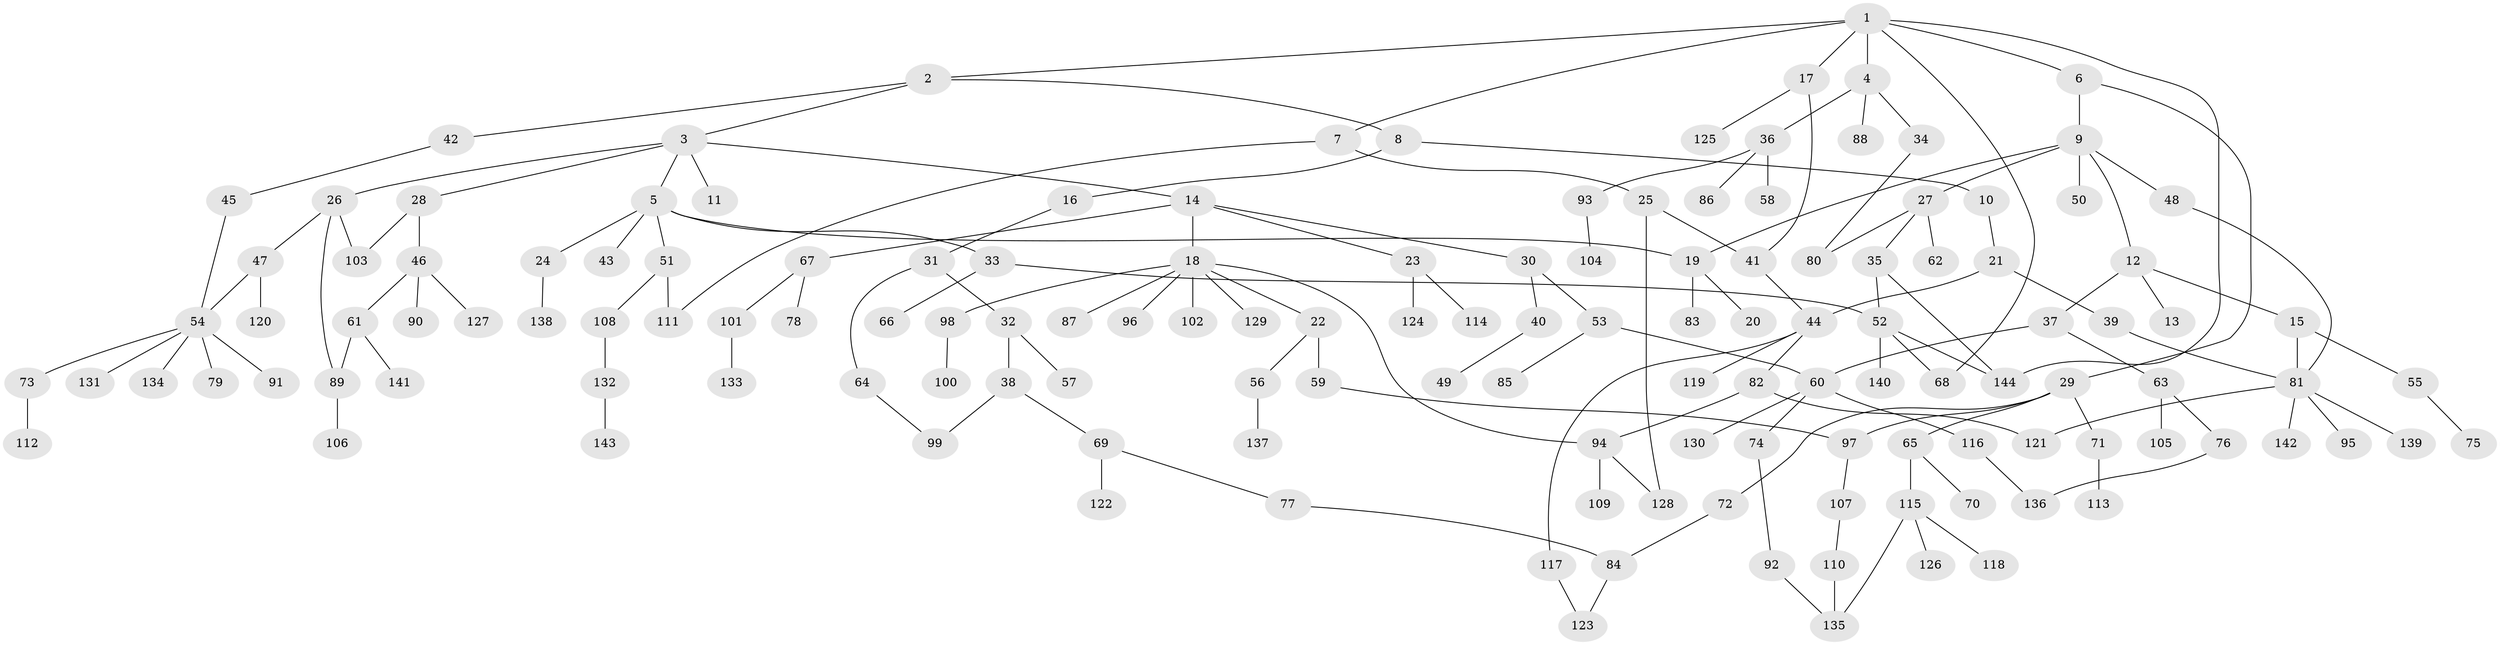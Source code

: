 // coarse degree distribution, {6: 0.027777777777777776, 4: 0.06944444444444445, 3: 0.2777777777777778, 5: 0.05555555555555555, 7: 0.027777777777777776, 2: 0.2638888888888889, 1: 0.2777777777777778}
// Generated by graph-tools (version 1.1) at 2025/48/03/04/25 22:48:53]
// undirected, 144 vertices, 168 edges
graph export_dot {
  node [color=gray90,style=filled];
  1;
  2;
  3;
  4;
  5;
  6;
  7;
  8;
  9;
  10;
  11;
  12;
  13;
  14;
  15;
  16;
  17;
  18;
  19;
  20;
  21;
  22;
  23;
  24;
  25;
  26;
  27;
  28;
  29;
  30;
  31;
  32;
  33;
  34;
  35;
  36;
  37;
  38;
  39;
  40;
  41;
  42;
  43;
  44;
  45;
  46;
  47;
  48;
  49;
  50;
  51;
  52;
  53;
  54;
  55;
  56;
  57;
  58;
  59;
  60;
  61;
  62;
  63;
  64;
  65;
  66;
  67;
  68;
  69;
  70;
  71;
  72;
  73;
  74;
  75;
  76;
  77;
  78;
  79;
  80;
  81;
  82;
  83;
  84;
  85;
  86;
  87;
  88;
  89;
  90;
  91;
  92;
  93;
  94;
  95;
  96;
  97;
  98;
  99;
  100;
  101;
  102;
  103;
  104;
  105;
  106;
  107;
  108;
  109;
  110;
  111;
  112;
  113;
  114;
  115;
  116;
  117;
  118;
  119;
  120;
  121;
  122;
  123;
  124;
  125;
  126;
  127;
  128;
  129;
  130;
  131;
  132;
  133;
  134;
  135;
  136;
  137;
  138;
  139;
  140;
  141;
  142;
  143;
  144;
  1 -- 2;
  1 -- 4;
  1 -- 6;
  1 -- 7;
  1 -- 17;
  1 -- 68;
  1 -- 144;
  2 -- 3;
  2 -- 8;
  2 -- 42;
  3 -- 5;
  3 -- 11;
  3 -- 14;
  3 -- 26;
  3 -- 28;
  4 -- 34;
  4 -- 36;
  4 -- 88;
  5 -- 19;
  5 -- 24;
  5 -- 33;
  5 -- 43;
  5 -- 51;
  6 -- 9;
  6 -- 29;
  7 -- 25;
  7 -- 111;
  8 -- 10;
  8 -- 16;
  9 -- 12;
  9 -- 27;
  9 -- 48;
  9 -- 50;
  9 -- 19;
  10 -- 21;
  12 -- 13;
  12 -- 15;
  12 -- 37;
  14 -- 18;
  14 -- 23;
  14 -- 30;
  14 -- 67;
  15 -- 55;
  15 -- 81;
  16 -- 31;
  17 -- 41;
  17 -- 125;
  18 -- 22;
  18 -- 87;
  18 -- 96;
  18 -- 98;
  18 -- 102;
  18 -- 129;
  18 -- 94;
  19 -- 20;
  19 -- 83;
  21 -- 39;
  21 -- 44;
  22 -- 56;
  22 -- 59;
  23 -- 114;
  23 -- 124;
  24 -- 138;
  25 -- 128;
  25 -- 41;
  26 -- 47;
  26 -- 103;
  26 -- 89;
  27 -- 35;
  27 -- 62;
  27 -- 80;
  28 -- 46;
  28 -- 103;
  29 -- 65;
  29 -- 71;
  29 -- 72;
  29 -- 97;
  30 -- 40;
  30 -- 53;
  31 -- 32;
  31 -- 64;
  32 -- 38;
  32 -- 57;
  33 -- 52;
  33 -- 66;
  34 -- 80;
  35 -- 144;
  35 -- 52;
  36 -- 58;
  36 -- 86;
  36 -- 93;
  37 -- 60;
  37 -- 63;
  38 -- 69;
  38 -- 99;
  39 -- 81;
  40 -- 49;
  41 -- 44;
  42 -- 45;
  44 -- 82;
  44 -- 117;
  44 -- 119;
  45 -- 54;
  46 -- 61;
  46 -- 90;
  46 -- 127;
  47 -- 120;
  47 -- 54;
  48 -- 81;
  51 -- 108;
  51 -- 111;
  52 -- 140;
  52 -- 68;
  52 -- 144;
  53 -- 85;
  53 -- 60;
  54 -- 73;
  54 -- 79;
  54 -- 91;
  54 -- 131;
  54 -- 134;
  55 -- 75;
  56 -- 137;
  59 -- 97;
  60 -- 74;
  60 -- 116;
  60 -- 130;
  61 -- 89;
  61 -- 141;
  63 -- 76;
  63 -- 105;
  64 -- 99;
  65 -- 70;
  65 -- 115;
  67 -- 78;
  67 -- 101;
  69 -- 77;
  69 -- 122;
  71 -- 113;
  72 -- 84;
  73 -- 112;
  74 -- 92;
  76 -- 136;
  77 -- 84;
  81 -- 95;
  81 -- 139;
  81 -- 142;
  81 -- 121;
  82 -- 94;
  82 -- 121;
  84 -- 123;
  89 -- 106;
  92 -- 135;
  93 -- 104;
  94 -- 109;
  94 -- 128;
  97 -- 107;
  98 -- 100;
  101 -- 133;
  107 -- 110;
  108 -- 132;
  110 -- 135;
  115 -- 118;
  115 -- 126;
  115 -- 135;
  116 -- 136;
  117 -- 123;
  132 -- 143;
}
